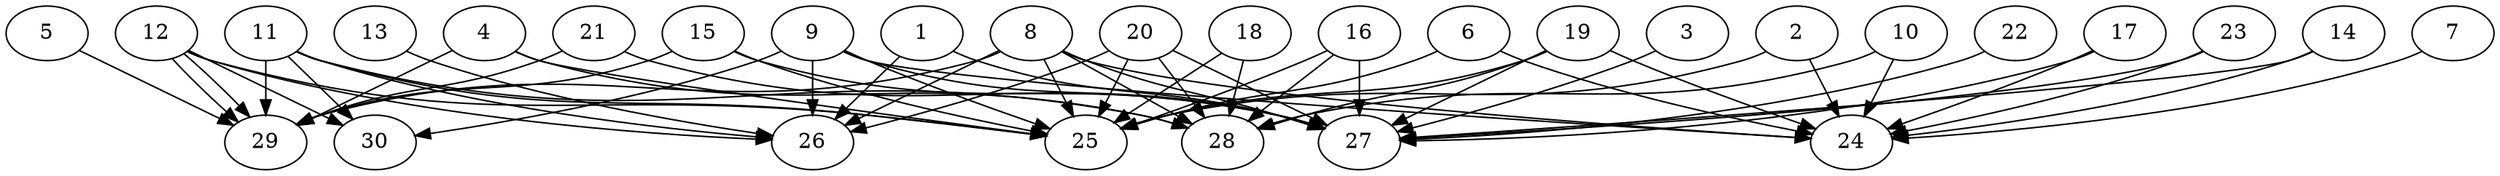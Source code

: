 // DAG automatically generated by daggen at Thu Oct  3 14:04:18 2019
// ./daggen --dot -n 30 --ccr 0.3 --fat 0.9 --regular 0.5 --density 0.9 --mindata 5242880 --maxdata 52428800 
digraph G {
  1 [size="36939093", alpha="0.02", expect_size="11081728"] 
  1 -> 26 [size ="11081728"]
  1 -> 27 [size ="11081728"]
  2 [size="99607893", alpha="0.17", expect_size="29882368"] 
  2 -> 24 [size ="29882368"]
  2 -> 25 [size ="29882368"]
  3 [size="154692267", alpha="0.17", expect_size="46407680"] 
  3 -> 27 [size ="46407680"]
  4 [size="34461013", alpha="0.03", expect_size="10338304"] 
  4 -> 25 [size ="10338304"]
  4 -> 28 [size ="10338304"]
  4 -> 29 [size ="10338304"]
  5 [size="71871147", alpha="0.06", expect_size="21561344"] 
  5 -> 29 [size ="21561344"]
  6 [size="71543467", alpha="0.15", expect_size="21463040"] 
  6 -> 24 [size ="21463040"]
  6 -> 25 [size ="21463040"]
  7 [size="145090560", alpha="0.07", expect_size="43527168"] 
  7 -> 24 [size ="43527168"]
  8 [size="101410133", alpha="0.15", expect_size="30423040"] 
  8 -> 24 [size ="30423040"]
  8 -> 25 [size ="30423040"]
  8 -> 26 [size ="30423040"]
  8 -> 27 [size ="30423040"]
  8 -> 28 [size ="30423040"]
  8 -> 29 [size ="30423040"]
  9 [size="124825600", alpha="0.08", expect_size="37447680"] 
  9 -> 24 [size ="37447680"]
  9 -> 25 [size ="37447680"]
  9 -> 26 [size ="37447680"]
  9 -> 27 [size ="37447680"]
  9 -> 30 [size ="37447680"]
  10 [size="167072427", alpha="0.01", expect_size="50121728"] 
  10 -> 24 [size ="50121728"]
  10 -> 28 [size ="50121728"]
  11 [size="152692053", alpha="0.02", expect_size="45807616"] 
  11 -> 25 [size ="45807616"]
  11 -> 26 [size ="45807616"]
  11 -> 28 [size ="45807616"]
  11 -> 29 [size ="45807616"]
  11 -> 30 [size ="45807616"]
  12 [size="166355627", alpha="0.06", expect_size="49906688"] 
  12 -> 25 [size ="49906688"]
  12 -> 26 [size ="49906688"]
  12 -> 29 [size ="49906688"]
  12 -> 29 [size ="49906688"]
  12 -> 30 [size ="49906688"]
  13 [size="145694720", alpha="0.03", expect_size="43708416"] 
  13 -> 26 [size ="43708416"]
  14 [size="119784107", alpha="0.06", expect_size="35935232"] 
  14 -> 24 [size ="35935232"]
  14 -> 27 [size ="35935232"]
  15 [size="145152000", alpha="0.18", expect_size="43545600"] 
  15 -> 25 [size ="43545600"]
  15 -> 27 [size ="43545600"]
  15 -> 29 [size ="43545600"]
  16 [size="35467947", alpha="0.19", expect_size="10640384"] 
  16 -> 25 [size ="10640384"]
  16 -> 27 [size ="10640384"]
  16 -> 28 [size ="10640384"]
  17 [size="156067840", alpha="0.20", expect_size="46820352"] 
  17 -> 24 [size ="46820352"]
  17 -> 27 [size ="46820352"]
  18 [size="52271787", alpha="0.05", expect_size="15681536"] 
  18 -> 25 [size ="15681536"]
  18 -> 28 [size ="15681536"]
  19 [size="166840320", alpha="0.04", expect_size="50052096"] 
  19 -> 24 [size ="50052096"]
  19 -> 25 [size ="50052096"]
  19 -> 27 [size ="50052096"]
  19 -> 28 [size ="50052096"]
  20 [size="75287893", alpha="0.08", expect_size="22586368"] 
  20 -> 25 [size ="22586368"]
  20 -> 26 [size ="22586368"]
  20 -> 27 [size ="22586368"]
  20 -> 28 [size ="22586368"]
  21 [size="80541013", alpha="0.13", expect_size="24162304"] 
  21 -> 27 [size ="24162304"]
  21 -> 29 [size ="24162304"]
  22 [size="99300693", alpha="0.10", expect_size="29790208"] 
  22 -> 27 [size ="29790208"]
  23 [size="142646613", alpha="0.03", expect_size="42793984"] 
  23 -> 24 [size ="42793984"]
  23 -> 27 [size ="42793984"]
  24 [size="166737920", alpha="0.19", expect_size="50021376"] 
  25 [size="56842240", alpha="0.02", expect_size="17052672"] 
  26 [size="41219413", alpha="0.11", expect_size="12365824"] 
  27 [size="31464107", alpha="0.17", expect_size="9439232"] 
  28 [size="30849707", alpha="0.14", expect_size="9254912"] 
  29 [size="67239253", alpha="0.04", expect_size="20171776"] 
  30 [size="101526187", alpha="0.13", expect_size="30457856"] 
}
